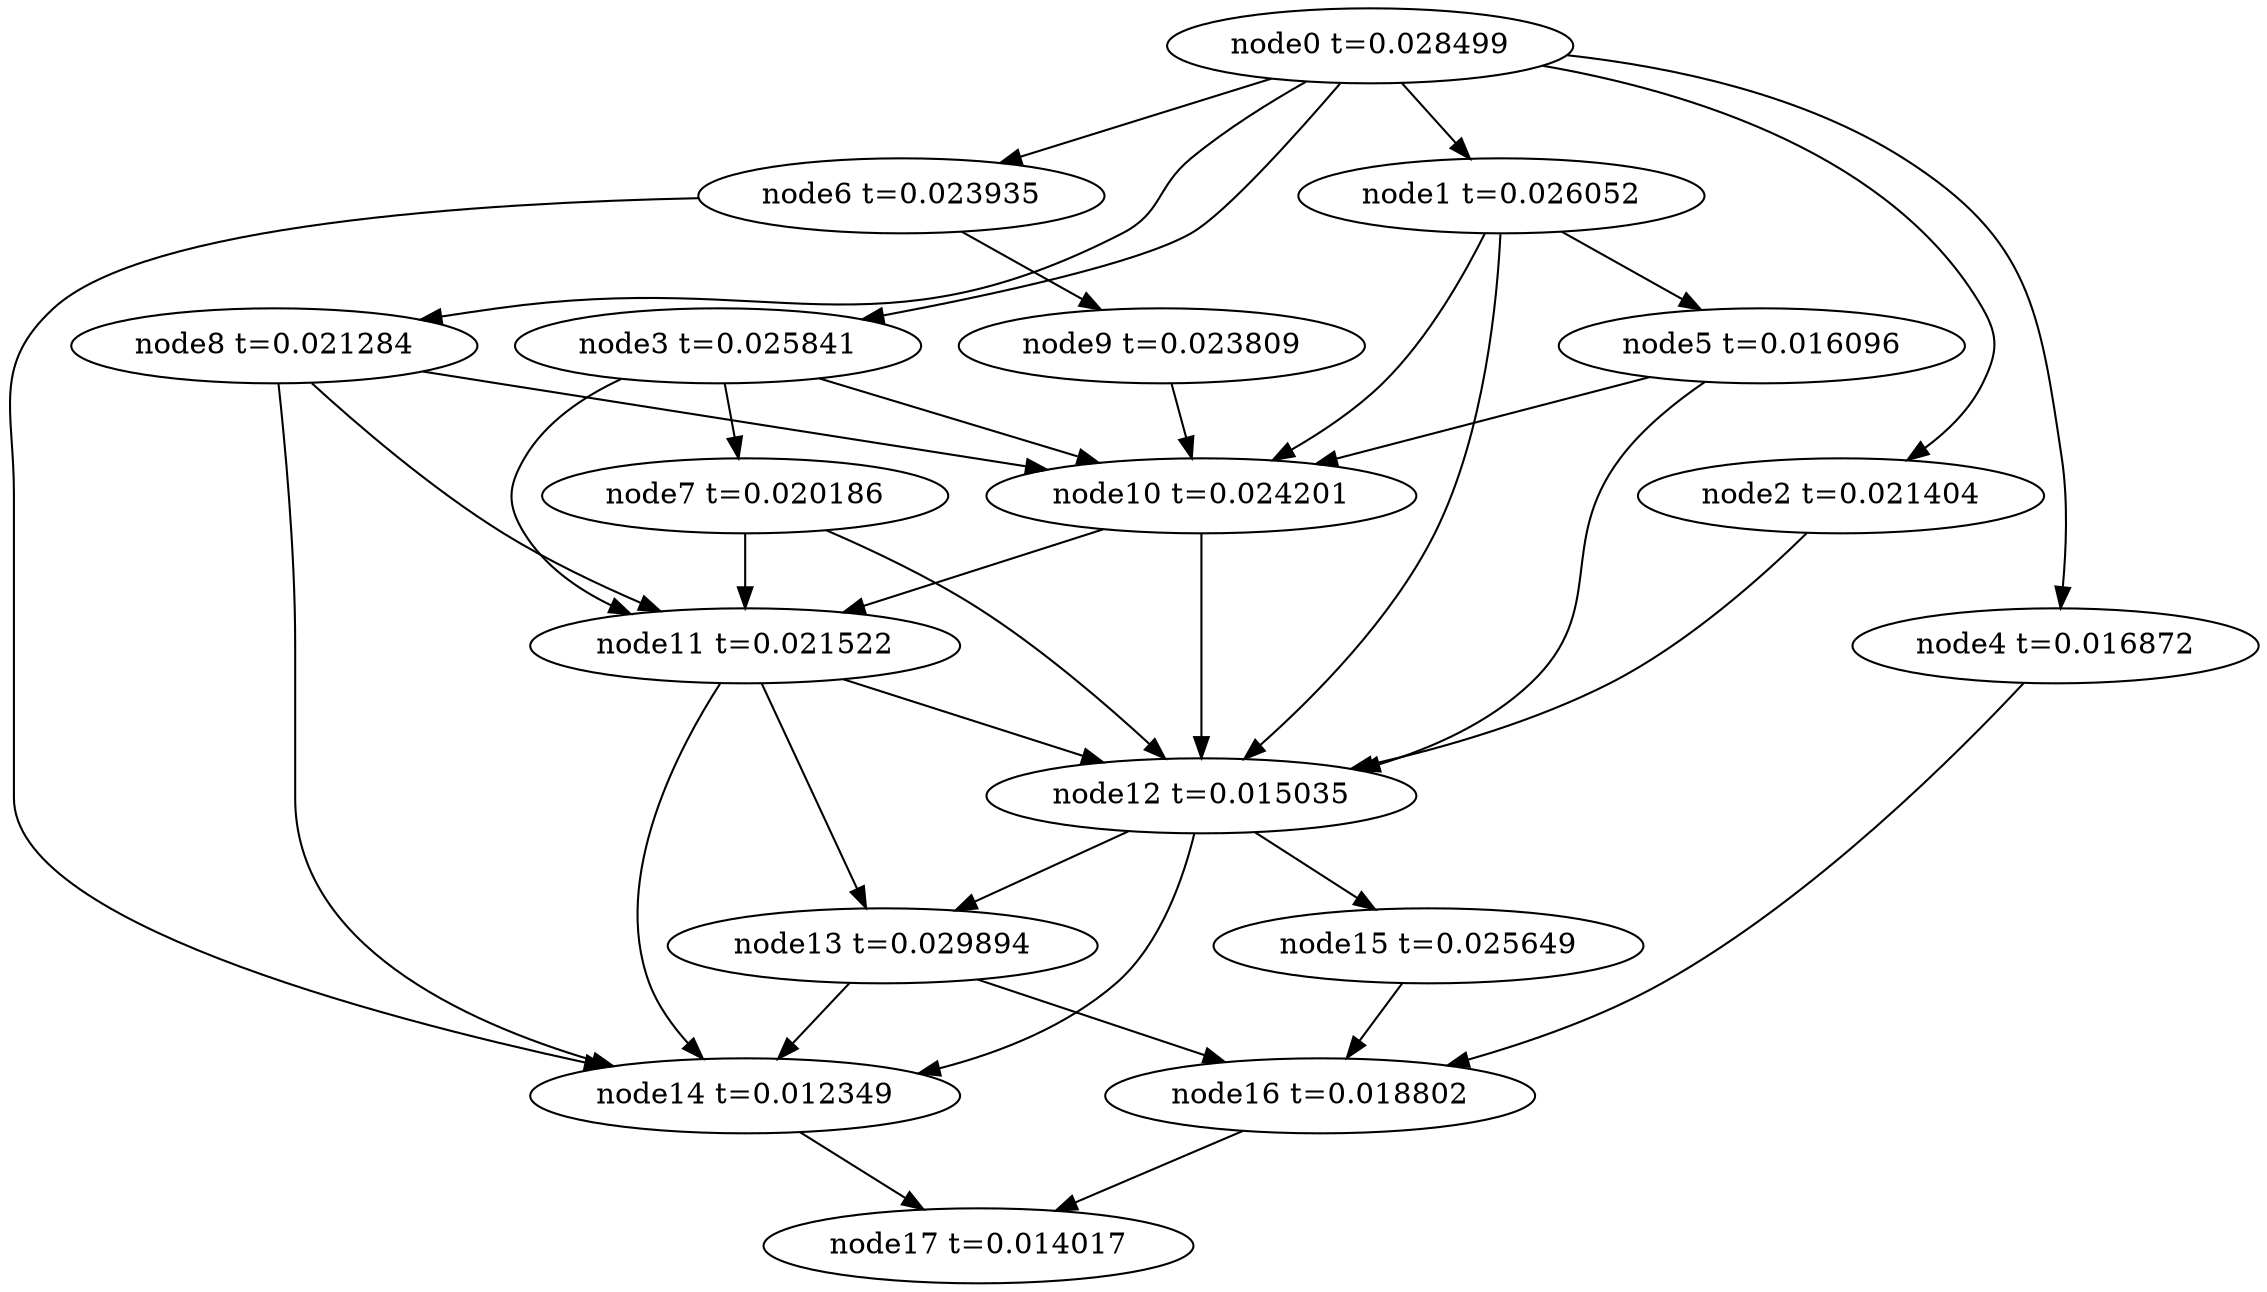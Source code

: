 digraph g{
	node17[label="node17 t=0.014017"]
	node16 -> node17
	node16[label="node16 t=0.018802"];
	node15 -> node16
	node15[label="node15 t=0.025649"];
	node14 -> node17
	node14[label="node14 t=0.012349"];
	node13 -> node16
	node13 -> node14
	node13[label="node13 t=0.029894"];
	node12 -> node15
	node12 -> node14
	node12 -> node13
	node12[label="node12 t=0.015035"];
	node11 -> node14
	node11 -> node13
	node11 -> node12
	node11[label="node11 t=0.021522"];
	node10 -> node12
	node10 -> node11
	node10[label="node10 t=0.024201"];
	node9 -> node10
	node9[label="node9 t=0.023809"];
	node8 -> node14
	node8 -> node11
	node8 -> node10
	node8[label="node8 t=0.021284"];
	node7 -> node12
	node7 -> node11
	node7[label="node7 t=0.020186"];
	node6 -> node14
	node6 -> node9
	node6[label="node6 t=0.023935"];
	node5 -> node12
	node5 -> node10
	node5[label="node5 t=0.016096"];
	node4 -> node16
	node4[label="node4 t=0.016872"];
	node3 -> node11
	node3 -> node10
	node3 -> node7
	node3[label="node3 t=0.025841"];
	node2 -> node12
	node2[label="node2 t=0.021404"];
	node1 -> node12
	node1 -> node10
	node1 -> node5
	node1[label="node1 t=0.026052"];
	node0 -> node8
	node0 -> node6
	node0 -> node4
	node0 -> node3
	node0 -> node2
	node0 -> node1
	node0[label="node0 t=0.028499"];
}
